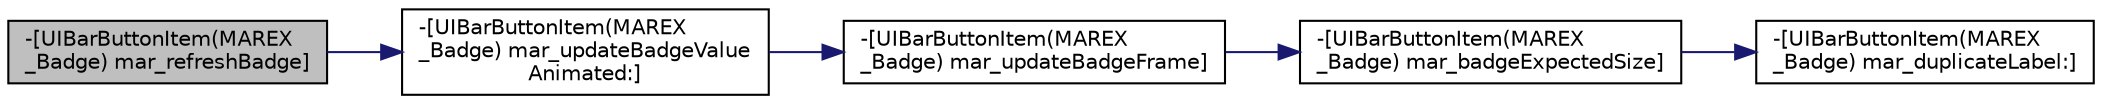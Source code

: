 digraph "-[UIBarButtonItem(MAREX_Badge) mar_refreshBadge]"
{
  edge [fontname="Helvetica",fontsize="10",labelfontname="Helvetica",labelfontsize="10"];
  node [fontname="Helvetica",fontsize="10",shape=record];
  rankdir="LR";
  Node35 [label="-[UIBarButtonItem(MAREX\l_Badge) mar_refreshBadge]",height=0.2,width=0.4,color="black", fillcolor="grey75", style="filled", fontcolor="black"];
  Node35 -> Node36 [color="midnightblue",fontsize="10",style="solid",fontname="Helvetica"];
  Node36 [label="-[UIBarButtonItem(MAREX\l_Badge) mar_updateBadgeValue\lAnimated:]",height=0.2,width=0.4,color="black", fillcolor="white", style="filled",URL="$category_u_i_bar_button_item_07_m_a_r_e_x___badge_08.html#a8e4f63b574d83ff31dd5b425cfbf00ed"];
  Node36 -> Node37 [color="midnightblue",fontsize="10",style="solid",fontname="Helvetica"];
  Node37 [label="-[UIBarButtonItem(MAREX\l_Badge) mar_updateBadgeFrame]",height=0.2,width=0.4,color="black", fillcolor="white", style="filled",URL="$category_u_i_bar_button_item_07_m_a_r_e_x___badge_08.html#a3a93e76a12d66d2de66b9747635f7509"];
  Node37 -> Node38 [color="midnightblue",fontsize="10",style="solid",fontname="Helvetica"];
  Node38 [label="-[UIBarButtonItem(MAREX\l_Badge) mar_badgeExpectedSize]",height=0.2,width=0.4,color="black", fillcolor="white", style="filled",URL="$category_u_i_bar_button_item_07_m_a_r_e_x___badge_08.html#a8dbc50b27262aa8ad25afd04f910d9aa"];
  Node38 -> Node39 [color="midnightblue",fontsize="10",style="solid",fontname="Helvetica"];
  Node39 [label="-[UIBarButtonItem(MAREX\l_Badge) mar_duplicateLabel:]",height=0.2,width=0.4,color="black", fillcolor="white", style="filled",URL="$category_u_i_bar_button_item_07_m_a_r_e_x___badge_08.html#a988e768a61c0dbb1e1535d545f78357d"];
}
